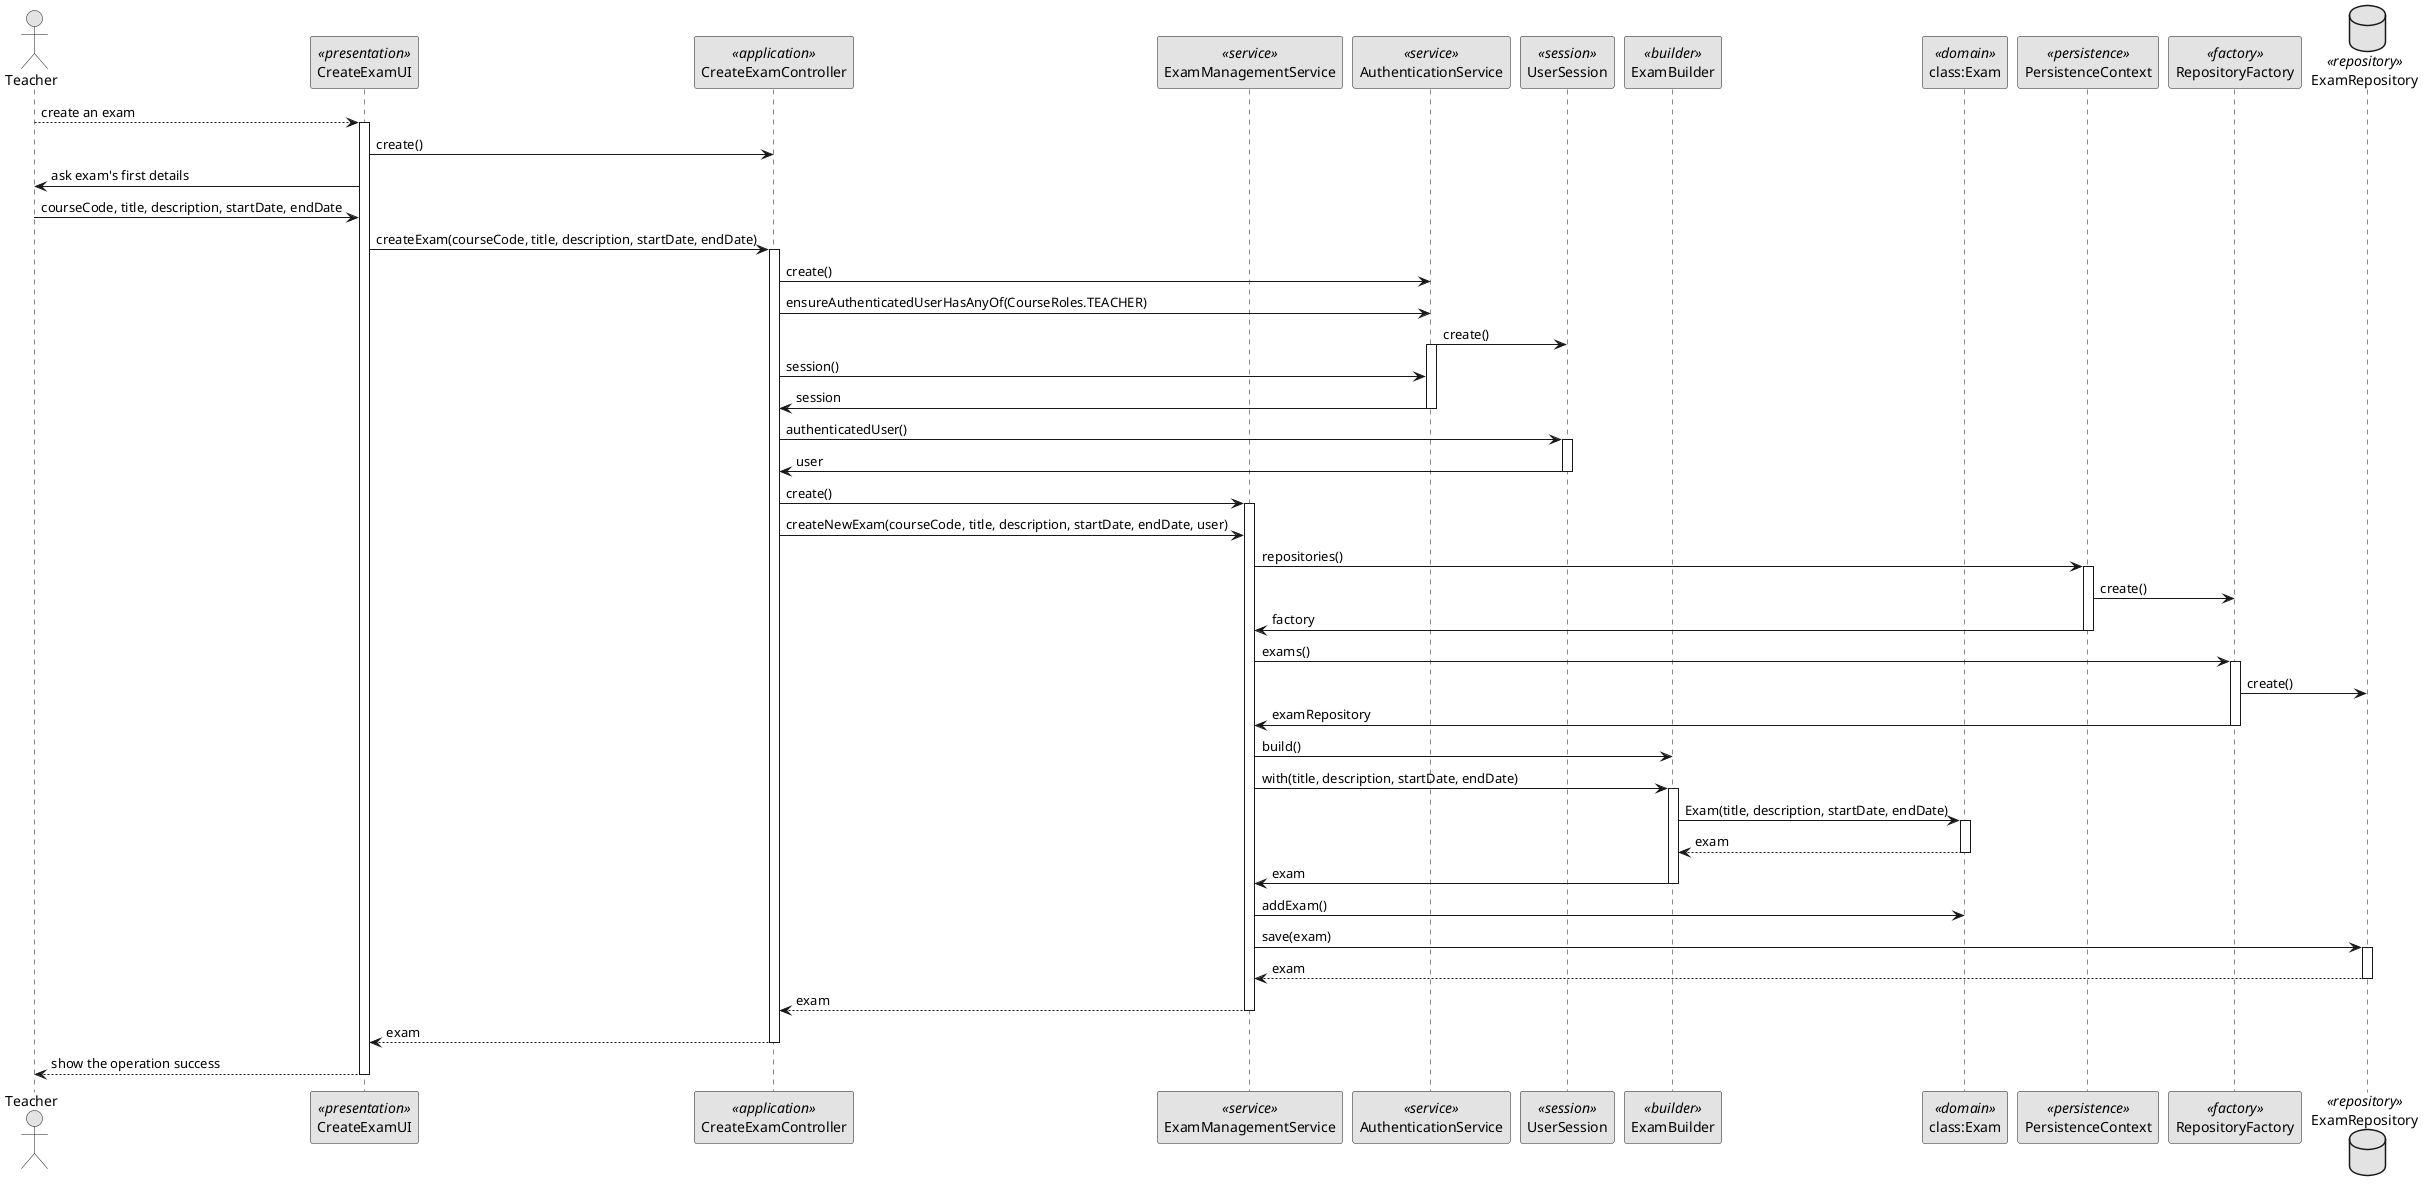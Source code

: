 @startuml
skinparam monochrome true
skinparam packageStyle rect
skinparam defaultFontName FG Virgil
skinparam shadowing false

actor Teacher as Actor
participant CreateExamUI as UI <<presentation>>
participant CreateExamController as Controller <<application>>
participant ExamManagementService as Service <<service>>
participant AuthenticationService as Autzh <<service>>
participant UserSession as UserSession <<session>>
participant ExamBuilder as Builder <<builder>>
participant "class:Exam" as Exam <<domain>>
participant PersistenceContext as Context <<persistence>>
participant RepositoryFactory as Factory <<factory>>
database ExamRepository as Repository <<repository>>

Actor --> UI : create an exam

activate UI
UI -> Controller : create()
UI -> Actor : ask exam's first details
Actor -> UI : courseCode, title, description, startDate, endDate
UI -> Controller : createExam(courseCode, title, description, startDate, endDate)

activate Controller
Controller -> Autzh : create()
Controller -> Autzh : ensureAuthenticatedUserHasAnyOf(CourseRoles.TEACHER)
Autzh -> UserSession : create()

activate Autzh
Controller -> Autzh : session()
Autzh -> Controller : session
deactivate Autzh

Controller -> UserSession : authenticatedUser()
activate UserSession
UserSession -> Controller : user
deactivate UserSession

Controller -> Service : create()
activate Service
Controller -> Service : createNewExam(courseCode, title, description, startDate, endDate, user)

Service -> Context : repositories()
activate Context
Context -> Factory : create()
Context -> Service : factory
deactivate Context

Service -> Factory : exams()
activate Factory
Factory -> Repository : create()
Factory -> Service : examRepository
deactivate Repository
deactivate Factory

Service -> Builder : build()
Service -> Builder : with(title, description, startDate, endDate)

activate Builder
Builder -> Exam : Exam(title, description, startDate, endDate)
activate Exam
Exam --> Builder : exam
deactivate Exam
Builder -> Service : exam
deactivate Builder

Service -> Exam : addExam()
Service -> Repository : save(exam)

activate Repository
Repository --> Service : exam
deactivate Repository

Service --> Controller : exam
deactivate Service

Controller --> UI : exam
deactivate Controller

UI --> Actor : show the operation success

deactivate UI

@enduml